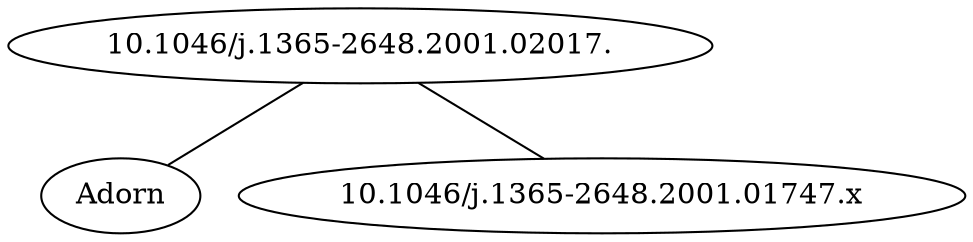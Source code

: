 strict graph mind_map198 {
	"10.1046/j.1365-2648.2001.02017." -- Adorn
	"10.1046/j.1365-2648.2001.02017." -- "10.1046/j.1365-2648.2001.01747.x"
}
